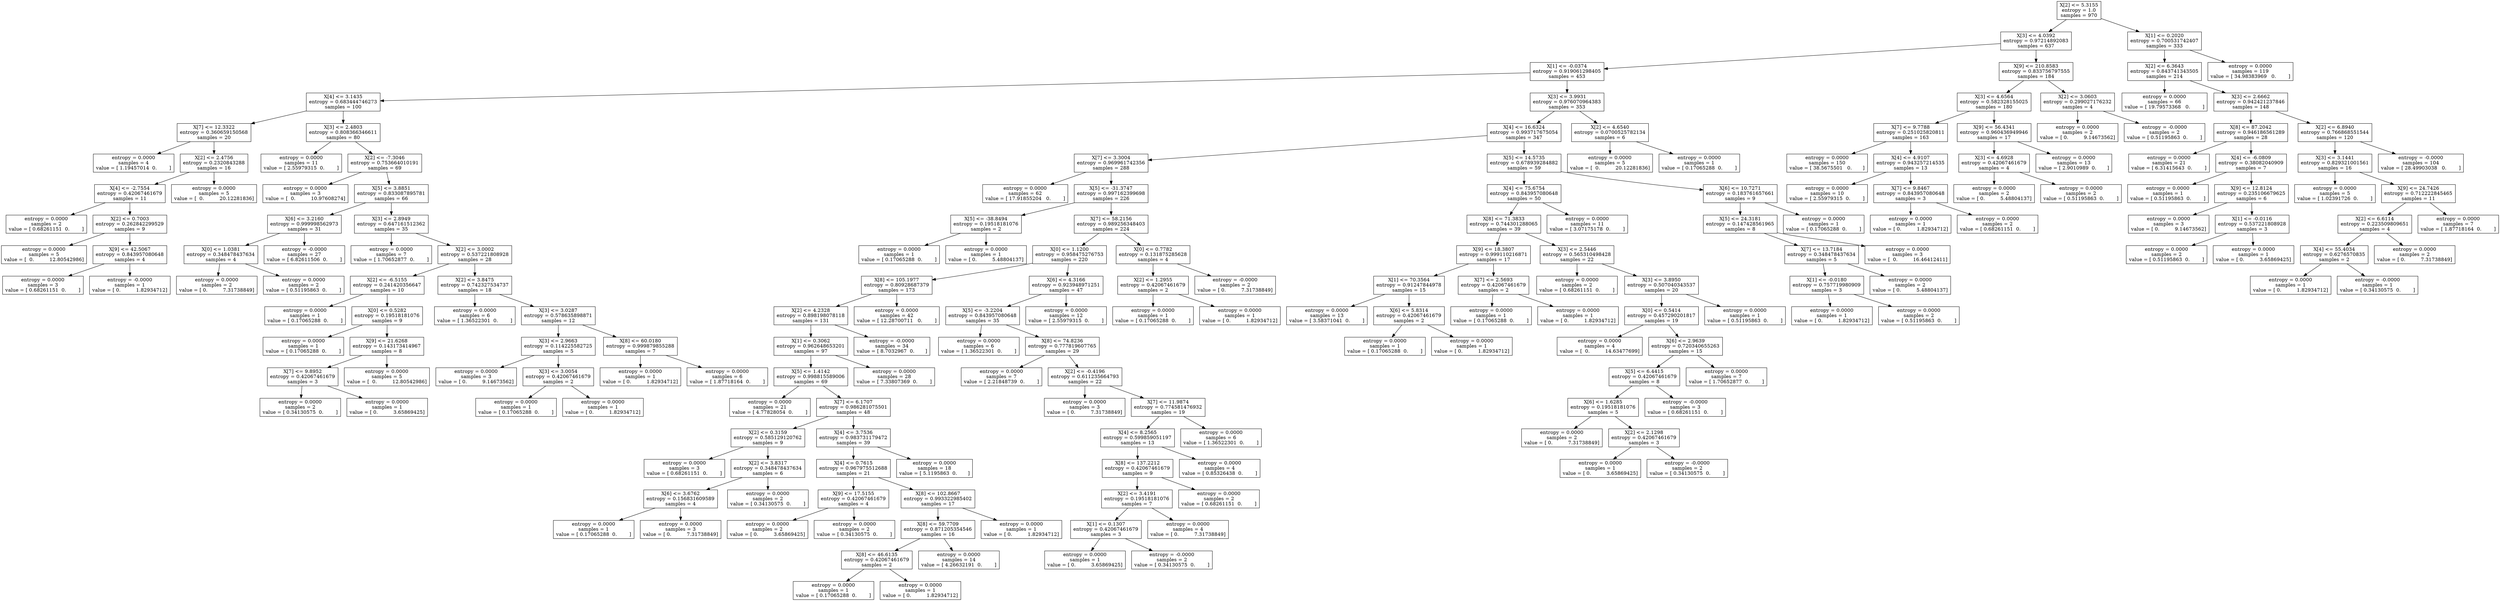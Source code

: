 digraph Tree {
0 [label="X[2] <= 5.3155\nentropy = 1.0\nsamples = 970", shape="box"] ;
1 [label="X[3] <= 4.0392\nentropy = 0.97214892083\nsamples = 637", shape="box"] ;
0 -> 1 ;
2 [label="X[1] <= -0.0374\nentropy = 0.919061298405\nsamples = 453", shape="box"] ;
1 -> 2 ;
3 [label="X[4] <= 3.1435\nentropy = 0.683444746273\nsamples = 100", shape="box"] ;
2 -> 3 ;
4 [label="X[7] <= 12.3322\nentropy = 0.360659150568\nsamples = 20", shape="box"] ;
3 -> 4 ;
5 [label="entropy = 0.0000\nsamples = 4\nvalue = [ 1.19457014  0.        ]", shape="box"] ;
4 -> 5 ;
6 [label="X[2] <= 2.4756\nentropy = 0.2320843288\nsamples = 16", shape="box"] ;
4 -> 6 ;
7 [label="X[4] <= -2.7554\nentropy = 0.42067461679\nsamples = 11", shape="box"] ;
6 -> 7 ;
8 [label="entropy = 0.0000\nsamples = 2\nvalue = [ 0.68261151  0.        ]", shape="box"] ;
7 -> 8 ;
9 [label="X[2] <= 0.7003\nentropy = 0.262842299529\nsamples = 9", shape="box"] ;
7 -> 9 ;
10 [label="entropy = 0.0000\nsamples = 5\nvalue = [  0.          12.80542986]", shape="box"] ;
9 -> 10 ;
11 [label="X[9] <= 42.5067\nentropy = 0.843957080648\nsamples = 4", shape="box"] ;
9 -> 11 ;
12 [label="entropy = 0.0000\nsamples = 3\nvalue = [ 0.68261151  0.        ]", shape="box"] ;
11 -> 12 ;
13 [label="entropy = -0.0000\nsamples = 1\nvalue = [ 0.          1.82934712]", shape="box"] ;
11 -> 13 ;
14 [label="entropy = 0.0000\nsamples = 5\nvalue = [  0.          20.12281836]", shape="box"] ;
6 -> 14 ;
15 [label="X[3] <= 2.4803\nentropy = 0.808366346611\nsamples = 80", shape="box"] ;
3 -> 15 ;
16 [label="entropy = 0.0000\nsamples = 11\nvalue = [ 2.55979315  0.        ]", shape="box"] ;
15 -> 16 ;
17 [label="X[2] <= -7.3046\nentropy = 0.753664010191\nsamples = 69", shape="box"] ;
15 -> 17 ;
18 [label="entropy = 0.0000\nsamples = 3\nvalue = [  0.          10.97608274]", shape="box"] ;
17 -> 18 ;
19 [label="X[5] <= 3.8851\nentropy = 0.833087895781\nsamples = 66", shape="box"] ;
17 -> 19 ;
20 [label="X[6] <= 3.2160\nentropy = 0.999998562973\nsamples = 31", shape="box"] ;
19 -> 20 ;
21 [label="X[0] <= 1.0381\nentropy = 0.348478437634\nsamples = 4", shape="box"] ;
20 -> 21 ;
22 [label="entropy = 0.0000\nsamples = 2\nvalue = [ 0.          7.31738849]", shape="box"] ;
21 -> 22 ;
23 [label="entropy = 0.0000\nsamples = 2\nvalue = [ 0.51195863  0.        ]", shape="box"] ;
21 -> 23 ;
24 [label="entropy = -0.0000\nsamples = 27\nvalue = [ 6.82611506  0.        ]", shape="box"] ;
20 -> 24 ;
25 [label="X[3] <= 2.8949\nentropy = 0.647161512362\nsamples = 35", shape="box"] ;
19 -> 25 ;
26 [label="entropy = 0.0000\nsamples = 7\nvalue = [ 1.70652877  0.        ]", shape="box"] ;
25 -> 26 ;
27 [label="X[2] <= 3.0002\nentropy = 0.537221808928\nsamples = 28", shape="box"] ;
25 -> 27 ;
28 [label="X[2] <= -6.5155\nentropy = 0.241420356647\nsamples = 10", shape="box"] ;
27 -> 28 ;
29 [label="entropy = 0.0000\nsamples = 1\nvalue = [ 0.17065288  0.        ]", shape="box"] ;
28 -> 29 ;
30 [label="X[0] <= 0.5282\nentropy = 0.19518181076\nsamples = 9", shape="box"] ;
28 -> 30 ;
31 [label="entropy = 0.0000\nsamples = 1\nvalue = [ 0.17065288  0.        ]", shape="box"] ;
30 -> 31 ;
32 [label="X[9] <= 21.6268\nentropy = 0.143173414967\nsamples = 8", shape="box"] ;
30 -> 32 ;
33 [label="X[7] <= 9.8952\nentropy = 0.42067461679\nsamples = 3", shape="box"] ;
32 -> 33 ;
34 [label="entropy = 0.0000\nsamples = 2\nvalue = [ 0.34130575  0.        ]", shape="box"] ;
33 -> 34 ;
35 [label="entropy = 0.0000\nsamples = 1\nvalue = [ 0.          3.65869425]", shape="box"] ;
33 -> 35 ;
36 [label="entropy = 0.0000\nsamples = 5\nvalue = [  0.          12.80542986]", shape="box"] ;
32 -> 36 ;
37 [label="X[2] <= 3.8475\nentropy = 0.742327534737\nsamples = 18", shape="box"] ;
27 -> 37 ;
38 [label="entropy = 0.0000\nsamples = 6\nvalue = [ 1.36522301  0.        ]", shape="box"] ;
37 -> 38 ;
39 [label="X[3] <= 3.0287\nentropy = 0.578635898871\nsamples = 12", shape="box"] ;
37 -> 39 ;
40 [label="X[3] <= 2.9663\nentropy = 0.114225582725\nsamples = 5", shape="box"] ;
39 -> 40 ;
41 [label="entropy = 0.0000\nsamples = 3\nvalue = [ 0.          9.14673562]", shape="box"] ;
40 -> 41 ;
42 [label="X[3] <= 3.0054\nentropy = 0.42067461679\nsamples = 2", shape="box"] ;
40 -> 42 ;
43 [label="entropy = 0.0000\nsamples = 1\nvalue = [ 0.17065288  0.        ]", shape="box"] ;
42 -> 43 ;
44 [label="entropy = 0.0000\nsamples = 1\nvalue = [ 0.          1.82934712]", shape="box"] ;
42 -> 44 ;
45 [label="X[8] <= 60.0180\nentropy = 0.999879855288\nsamples = 7", shape="box"] ;
39 -> 45 ;
46 [label="entropy = 0.0000\nsamples = 1\nvalue = [ 0.          1.82934712]", shape="box"] ;
45 -> 46 ;
47 [label="entropy = 0.0000\nsamples = 6\nvalue = [ 1.87718164  0.        ]", shape="box"] ;
45 -> 47 ;
48 [label="X[3] <= 3.9931\nentropy = 0.976070964383\nsamples = 353", shape="box"] ;
2 -> 48 ;
49 [label="X[4] <= 16.6324\nentropy = 0.993717675054\nsamples = 347", shape="box"] ;
48 -> 49 ;
50 [label="X[7] <= 3.3004\nentropy = 0.969961742356\nsamples = 288", shape="box"] ;
49 -> 50 ;
51 [label="entropy = 0.0000\nsamples = 62\nvalue = [ 17.91855204   0.        ]", shape="box"] ;
50 -> 51 ;
52 [label="X[5] <= -31.3747\nentropy = 0.997162399698\nsamples = 226", shape="box"] ;
50 -> 52 ;
53 [label="X[5] <= -38.8494\nentropy = 0.19518181076\nsamples = 2", shape="box"] ;
52 -> 53 ;
54 [label="entropy = 0.0000\nsamples = 1\nvalue = [ 0.17065288  0.        ]", shape="box"] ;
53 -> 54 ;
55 [label="entropy = 0.0000\nsamples = 1\nvalue = [ 0.          5.48804137]", shape="box"] ;
53 -> 55 ;
56 [label="X[7] <= 58.2156\nentropy = 0.989256348403\nsamples = 224", shape="box"] ;
52 -> 56 ;
57 [label="X[0] <= 1.1200\nentropy = 0.958475276753\nsamples = 220", shape="box"] ;
56 -> 57 ;
58 [label="X[8] <= 105.1977\nentropy = 0.80928687379\nsamples = 173", shape="box"] ;
57 -> 58 ;
59 [label="X[2] <= 4.2328\nentropy = 0.898198078118\nsamples = 131", shape="box"] ;
58 -> 59 ;
60 [label="X[1] <= 0.3062\nentropy = 0.962648653201\nsamples = 97", shape="box"] ;
59 -> 60 ;
61 [label="X[5] <= 1.4142\nentropy = 0.998815589006\nsamples = 69", shape="box"] ;
60 -> 61 ;
62 [label="entropy = 0.0000\nsamples = 21\nvalue = [ 4.77828054  0.        ]", shape="box"] ;
61 -> 62 ;
63 [label="X[7] <= 6.1707\nentropy = 0.986281075501\nsamples = 48", shape="box"] ;
61 -> 63 ;
64 [label="X[2] <= 0.3159\nentropy = 0.585129120762\nsamples = 9", shape="box"] ;
63 -> 64 ;
65 [label="entropy = 0.0000\nsamples = 3\nvalue = [ 0.68261151  0.        ]", shape="box"] ;
64 -> 65 ;
66 [label="X[2] <= 3.8317\nentropy = 0.348478437634\nsamples = 6", shape="box"] ;
64 -> 66 ;
67 [label="X[6] <= 3.6762\nentropy = 0.156831609589\nsamples = 4", shape="box"] ;
66 -> 67 ;
68 [label="entropy = 0.0000\nsamples = 1\nvalue = [ 0.17065288  0.        ]", shape="box"] ;
67 -> 68 ;
69 [label="entropy = 0.0000\nsamples = 3\nvalue = [ 0.          7.31738849]", shape="box"] ;
67 -> 69 ;
70 [label="entropy = 0.0000\nsamples = 2\nvalue = [ 0.34130575  0.        ]", shape="box"] ;
66 -> 70 ;
71 [label="X[4] <= 3.7536\nentropy = 0.983731179472\nsamples = 39", shape="box"] ;
63 -> 71 ;
72 [label="X[4] <= 0.7615\nentropy = 0.967975512688\nsamples = 21", shape="box"] ;
71 -> 72 ;
73 [label="X[9] <= 17.5155\nentropy = 0.42067461679\nsamples = 4", shape="box"] ;
72 -> 73 ;
74 [label="entropy = 0.0000\nsamples = 2\nvalue = [ 0.          3.65869425]", shape="box"] ;
73 -> 74 ;
75 [label="entropy = 0.0000\nsamples = 2\nvalue = [ 0.34130575  0.        ]", shape="box"] ;
73 -> 75 ;
76 [label="X[8] <= 102.8667\nentropy = 0.993322985402\nsamples = 17", shape="box"] ;
72 -> 76 ;
77 [label="X[8] <= 59.7709\nentropy = 0.871205354546\nsamples = 16", shape="box"] ;
76 -> 77 ;
78 [label="X[8] <= 46.6135\nentropy = 0.42067461679\nsamples = 2", shape="box"] ;
77 -> 78 ;
79 [label="entropy = 0.0000\nsamples = 1\nvalue = [ 0.17065288  0.        ]", shape="box"] ;
78 -> 79 ;
80 [label="entropy = 0.0000\nsamples = 1\nvalue = [ 0.          1.82934712]", shape="box"] ;
78 -> 80 ;
81 [label="entropy = 0.0000\nsamples = 14\nvalue = [ 4.26632191  0.        ]", shape="box"] ;
77 -> 81 ;
82 [label="entropy = 0.0000\nsamples = 1\nvalue = [ 0.          1.82934712]", shape="box"] ;
76 -> 82 ;
83 [label="entropy = 0.0000\nsamples = 18\nvalue = [ 5.1195863  0.       ]", shape="box"] ;
71 -> 83 ;
84 [label="entropy = 0.0000\nsamples = 28\nvalue = [ 7.33807369  0.        ]", shape="box"] ;
60 -> 84 ;
85 [label="entropy = -0.0000\nsamples = 34\nvalue = [ 8.7032967  0.       ]", shape="box"] ;
59 -> 85 ;
86 [label="entropy = 0.0000\nsamples = 42\nvalue = [ 12.28700711   0.        ]", shape="box"] ;
58 -> 86 ;
87 [label="X[6] <= 4.3166\nentropy = 0.923948971251\nsamples = 47", shape="box"] ;
57 -> 87 ;
88 [label="X[5] <= -3.2204\nentropy = 0.843957080648\nsamples = 35", shape="box"] ;
87 -> 88 ;
89 [label="entropy = 0.0000\nsamples = 6\nvalue = [ 1.36522301  0.        ]", shape="box"] ;
88 -> 89 ;
90 [label="X[8] <= 74.8236\nentropy = 0.777819607765\nsamples = 29", shape="box"] ;
88 -> 90 ;
91 [label="entropy = 0.0000\nsamples = 7\nvalue = [ 2.21848739  0.        ]", shape="box"] ;
90 -> 91 ;
92 [label="X[2] <= -0.4196\nentropy = 0.611235664793\nsamples = 22", shape="box"] ;
90 -> 92 ;
93 [label="entropy = 0.0000\nsamples = 3\nvalue = [ 0.          7.31738849]", shape="box"] ;
92 -> 93 ;
94 [label="X[7] <= 11.9874\nentropy = 0.774581476932\nsamples = 19", shape="box"] ;
92 -> 94 ;
95 [label="X[4] <= 8.2565\nentropy = 0.599859051197\nsamples = 13", shape="box"] ;
94 -> 95 ;
96 [label="X[8] <= 137.2212\nentropy = 0.42067461679\nsamples = 9", shape="box"] ;
95 -> 96 ;
97 [label="X[2] <= 3.4191\nentropy = 0.19518181076\nsamples = 7", shape="box"] ;
96 -> 97 ;
98 [label="X[1] <= 0.1307\nentropy = 0.42067461679\nsamples = 3", shape="box"] ;
97 -> 98 ;
99 [label="entropy = 0.0000\nsamples = 1\nvalue = [ 0.          3.65869425]", shape="box"] ;
98 -> 99 ;
100 [label="entropy = -0.0000\nsamples = 2\nvalue = [ 0.34130575  0.        ]", shape="box"] ;
98 -> 100 ;
101 [label="entropy = 0.0000\nsamples = 4\nvalue = [ 0.          7.31738849]", shape="box"] ;
97 -> 101 ;
102 [label="entropy = 0.0000\nsamples = 2\nvalue = [ 0.68261151  0.        ]", shape="box"] ;
96 -> 102 ;
103 [label="entropy = 0.0000\nsamples = 4\nvalue = [ 0.85326438  0.        ]", shape="box"] ;
95 -> 103 ;
104 [label="entropy = 0.0000\nsamples = 6\nvalue = [ 1.36522301  0.        ]", shape="box"] ;
94 -> 104 ;
105 [label="entropy = 0.0000\nsamples = 12\nvalue = [ 2.55979315  0.        ]", shape="box"] ;
87 -> 105 ;
106 [label="X[0] <= 0.7782\nentropy = 0.131875285628\nsamples = 4", shape="box"] ;
56 -> 106 ;
107 [label="X[2] <= 1.2955\nentropy = 0.42067461679\nsamples = 2", shape="box"] ;
106 -> 107 ;
108 [label="entropy = 0.0000\nsamples = 1\nvalue = [ 0.17065288  0.        ]", shape="box"] ;
107 -> 108 ;
109 [label="entropy = 0.0000\nsamples = 1\nvalue = [ 0.          1.82934712]", shape="box"] ;
107 -> 109 ;
110 [label="entropy = -0.0000\nsamples = 2\nvalue = [ 0.          7.31738849]", shape="box"] ;
106 -> 110 ;
111 [label="X[5] <= 14.5735\nentropy = 0.678939284882\nsamples = 59", shape="box"] ;
49 -> 111 ;
112 [label="X[4] <= 75.6754\nentropy = 0.843957080648\nsamples = 50", shape="box"] ;
111 -> 112 ;
113 [label="X[8] <= 71.3833\nentropy = 0.744301288065\nsamples = 39", shape="box"] ;
112 -> 113 ;
114 [label="X[9] <= 18.3807\nentropy = 0.999110216871\nsamples = 17", shape="box"] ;
113 -> 114 ;
115 [label="X[1] <= 70.3564\nentropy = 0.91247844978\nsamples = 15", shape="box"] ;
114 -> 115 ;
116 [label="entropy = 0.0000\nsamples = 13\nvalue = [ 3.58371041  0.        ]", shape="box"] ;
115 -> 116 ;
117 [label="X[6] <= 5.8314\nentropy = 0.42067461679\nsamples = 2", shape="box"] ;
115 -> 117 ;
118 [label="entropy = 0.0000\nsamples = 1\nvalue = [ 0.17065288  0.        ]", shape="box"] ;
117 -> 118 ;
119 [label="entropy = 0.0000\nsamples = 1\nvalue = [ 0.          1.82934712]", shape="box"] ;
117 -> 119 ;
120 [label="X[7] <= 2.5693\nentropy = 0.42067461679\nsamples = 2", shape="box"] ;
114 -> 120 ;
121 [label="entropy = 0.0000\nsamples = 1\nvalue = [ 0.17065288  0.        ]", shape="box"] ;
120 -> 121 ;
122 [label="entropy = 0.0000\nsamples = 1\nvalue = [ 0.          1.82934712]", shape="box"] ;
120 -> 122 ;
123 [label="X[3] <= 2.5446\nentropy = 0.565310498428\nsamples = 22", shape="box"] ;
113 -> 123 ;
124 [label="entropy = 0.0000\nsamples = 2\nvalue = [ 0.68261151  0.        ]", shape="box"] ;
123 -> 124 ;
125 [label="X[3] <= 3.8950\nentropy = 0.507040343537\nsamples = 20", shape="box"] ;
123 -> 125 ;
126 [label="X[0] <= 0.5414\nentropy = 0.457290201817\nsamples = 19", shape="box"] ;
125 -> 126 ;
127 [label="entropy = 0.0000\nsamples = 4\nvalue = [  0.          14.63477699]", shape="box"] ;
126 -> 127 ;
128 [label="X[6] <= 2.9639\nentropy = 0.720340655263\nsamples = 15", shape="box"] ;
126 -> 128 ;
129 [label="X[5] <= 6.4415\nentropy = 0.42067461679\nsamples = 8", shape="box"] ;
128 -> 129 ;
130 [label="X[6] <= 1.6285\nentropy = 0.19518181076\nsamples = 5", shape="box"] ;
129 -> 130 ;
131 [label="entropy = 0.0000\nsamples = 2\nvalue = [ 0.          7.31738849]", shape="box"] ;
130 -> 131 ;
132 [label="X[2] <= 2.1298\nentropy = 0.42067461679\nsamples = 3", shape="box"] ;
130 -> 132 ;
133 [label="entropy = 0.0000\nsamples = 1\nvalue = [ 0.          3.65869425]", shape="box"] ;
132 -> 133 ;
134 [label="entropy = -0.0000\nsamples = 2\nvalue = [ 0.34130575  0.        ]", shape="box"] ;
132 -> 134 ;
135 [label="entropy = -0.0000\nsamples = 3\nvalue = [ 0.68261151  0.        ]", shape="box"] ;
129 -> 135 ;
136 [label="entropy = 0.0000\nsamples = 7\nvalue = [ 1.70652877  0.        ]", shape="box"] ;
128 -> 136 ;
137 [label="entropy = 0.0000\nsamples = 1\nvalue = [ 0.51195863  0.        ]", shape="box"] ;
125 -> 137 ;
138 [label="entropy = 0.0000\nsamples = 11\nvalue = [ 3.07175178  0.        ]", shape="box"] ;
112 -> 138 ;
139 [label="X[6] <= 10.7271\nentropy = 0.183761657661\nsamples = 9", shape="box"] ;
111 -> 139 ;
140 [label="X[5] <= 24.3181\nentropy = 0.147428561965\nsamples = 8", shape="box"] ;
139 -> 140 ;
141 [label="X[7] <= 13.7184\nentropy = 0.348478437634\nsamples = 5", shape="box"] ;
140 -> 141 ;
142 [label="X[1] <= -0.0180\nentropy = 0.757719980909\nsamples = 3", shape="box"] ;
141 -> 142 ;
143 [label="entropy = 0.0000\nsamples = 1\nvalue = [ 0.          1.82934712]", shape="box"] ;
142 -> 143 ;
144 [label="entropy = 0.0000\nsamples = 2\nvalue = [ 0.51195863  0.        ]", shape="box"] ;
142 -> 144 ;
145 [label="entropy = 0.0000\nsamples = 2\nvalue = [ 0.          5.48804137]", shape="box"] ;
141 -> 145 ;
146 [label="entropy = 0.0000\nsamples = 3\nvalue = [  0.          16.46412411]", shape="box"] ;
140 -> 146 ;
147 [label="entropy = 0.0000\nsamples = 1\nvalue = [ 0.17065288  0.        ]", shape="box"] ;
139 -> 147 ;
148 [label="X[2] <= 4.6540\nentropy = 0.0700525782134\nsamples = 6", shape="box"] ;
48 -> 148 ;
149 [label="entropy = 0.0000\nsamples = 5\nvalue = [  0.          20.12281836]", shape="box"] ;
148 -> 149 ;
150 [label="entropy = 0.0000\nsamples = 1\nvalue = [ 0.17065288  0.        ]", shape="box"] ;
148 -> 150 ;
151 [label="X[9] <= 210.8583\nentropy = 0.833756797555\nsamples = 184", shape="box"] ;
1 -> 151 ;
152 [label="X[3] <= 4.6564\nentropy = 0.582328155025\nsamples = 180", shape="box"] ;
151 -> 152 ;
153 [label="X[7] <= 9.7788\nentropy = 0.251025820811\nsamples = 163", shape="box"] ;
152 -> 153 ;
154 [label="entropy = 0.0000\nsamples = 150\nvalue = [ 38.5675501   0.       ]", shape="box"] ;
153 -> 154 ;
155 [label="X[4] <= 4.9107\nentropy = 0.943257214535\nsamples = 13", shape="box"] ;
153 -> 155 ;
156 [label="entropy = 0.0000\nsamples = 10\nvalue = [ 2.55979315  0.        ]", shape="box"] ;
155 -> 156 ;
157 [label="X[7] <= 9.8467\nentropy = 0.843957080648\nsamples = 3", shape="box"] ;
155 -> 157 ;
158 [label="entropy = 0.0000\nsamples = 1\nvalue = [ 0.          1.82934712]", shape="box"] ;
157 -> 158 ;
159 [label="entropy = 0.0000\nsamples = 2\nvalue = [ 0.68261151  0.        ]", shape="box"] ;
157 -> 159 ;
160 [label="X[9] <= 56.4341\nentropy = 0.960436949946\nsamples = 17", shape="box"] ;
152 -> 160 ;
161 [label="X[3] <= 4.6928\nentropy = 0.42067461679\nsamples = 4", shape="box"] ;
160 -> 161 ;
162 [label="entropy = 0.0000\nsamples = 2\nvalue = [ 0.          5.48804137]", shape="box"] ;
161 -> 162 ;
163 [label="entropy = 0.0000\nsamples = 2\nvalue = [ 0.51195863  0.        ]", shape="box"] ;
161 -> 163 ;
164 [label="entropy = 0.0000\nsamples = 13\nvalue = [ 2.9010989  0.       ]", shape="box"] ;
160 -> 164 ;
165 [label="X[2] <= 3.0603\nentropy = 0.299027176232\nsamples = 4", shape="box"] ;
151 -> 165 ;
166 [label="entropy = 0.0000\nsamples = 2\nvalue = [ 0.          9.14673562]", shape="box"] ;
165 -> 166 ;
167 [label="entropy = -0.0000\nsamples = 2\nvalue = [ 0.51195863  0.        ]", shape="box"] ;
165 -> 167 ;
168 [label="X[1] <= 0.2020\nentropy = 0.700531742407\nsamples = 333", shape="box"] ;
0 -> 168 ;
169 [label="X[2] <= 6.3643\nentropy = 0.843741343505\nsamples = 214", shape="box"] ;
168 -> 169 ;
170 [label="entropy = 0.0000\nsamples = 66\nvalue = [ 19.79573368   0.        ]", shape="box"] ;
169 -> 170 ;
171 [label="X[3] <= 2.6662\nentropy = 0.942421237846\nsamples = 148", shape="box"] ;
169 -> 171 ;
172 [label="X[8] <= 87.2042\nentropy = 0.946186561289\nsamples = 28", shape="box"] ;
171 -> 172 ;
173 [label="entropy = 0.0000\nsamples = 21\nvalue = [ 6.31415643  0.        ]", shape="box"] ;
172 -> 173 ;
174 [label="X[4] <= -6.0809\nentropy = 0.38082040909\nsamples = 7", shape="box"] ;
172 -> 174 ;
175 [label="entropy = 0.0000\nsamples = 1\nvalue = [ 0.51195863  0.        ]", shape="box"] ;
174 -> 175 ;
176 [label="X[9] <= 12.8124\nentropy = 0.235106679625\nsamples = 6", shape="box"] ;
174 -> 176 ;
177 [label="entropy = 0.0000\nsamples = 3\nvalue = [ 0.          9.14673562]", shape="box"] ;
176 -> 177 ;
178 [label="X[1] <= -0.0116\nentropy = 0.537221808928\nsamples = 3", shape="box"] ;
176 -> 178 ;
179 [label="entropy = 0.0000\nsamples = 2\nvalue = [ 0.51195863  0.        ]", shape="box"] ;
178 -> 179 ;
180 [label="entropy = 0.0000\nsamples = 1\nvalue = [ 0.          3.65869425]", shape="box"] ;
178 -> 180 ;
181 [label="X[2] <= 6.8940\nentropy = 0.766868551544\nsamples = 120", shape="box"] ;
171 -> 181 ;
182 [label="X[3] <= 3.1441\nentropy = 0.829321001561\nsamples = 16", shape="box"] ;
181 -> 182 ;
183 [label="entropy = 0.0000\nsamples = 5\nvalue = [ 1.02391726  0.        ]", shape="box"] ;
182 -> 183 ;
184 [label="X[9] <= 24.7426\nentropy = 0.712222845465\nsamples = 11", shape="box"] ;
182 -> 184 ;
185 [label="X[2] <= 6.6114\nentropy = 0.223509809651\nsamples = 4", shape="box"] ;
184 -> 185 ;
186 [label="X[4] <= 55.4034\nentropy = 0.6276570835\nsamples = 2", shape="box"] ;
185 -> 186 ;
187 [label="entropy = 0.0000\nsamples = 1\nvalue = [ 0.          1.82934712]", shape="box"] ;
186 -> 187 ;
188 [label="entropy = -0.0000\nsamples = 1\nvalue = [ 0.34130575  0.        ]", shape="box"] ;
186 -> 188 ;
189 [label="entropy = 0.0000\nsamples = 2\nvalue = [ 0.          7.31738849]", shape="box"] ;
185 -> 189 ;
190 [label="entropy = 0.0000\nsamples = 7\nvalue = [ 1.87718164  0.        ]", shape="box"] ;
184 -> 190 ;
191 [label="entropy = -0.0000\nsamples = 104\nvalue = [ 28.49903038   0.        ]", shape="box"] ;
181 -> 191 ;
192 [label="entropy = 0.0000\nsamples = 119\nvalue = [ 34.98383969   0.        ]", shape="box"] ;
168 -> 192 ;
}